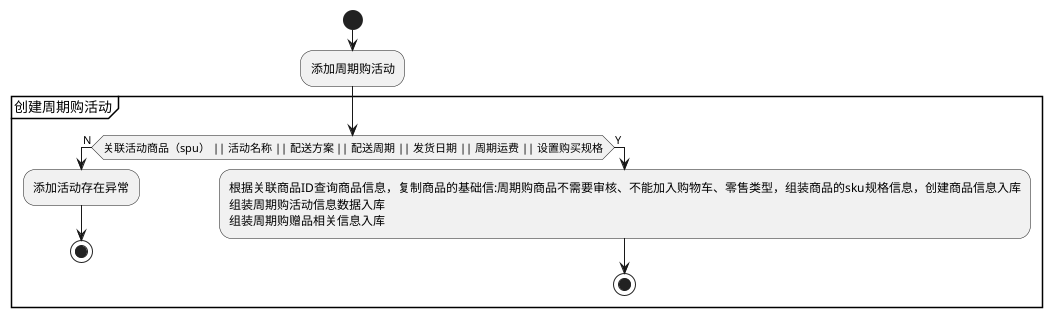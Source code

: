 @startuml
start
:添加周期购活动;
partition 创建周期购活动 {
    if(关联活动商品（spu） || 活动名称 || 配送方案 || 配送周期 || 发货日期 || 周期运费 || 设置购买规格) then(N)
     :添加活动存在异常;
     stop
    else(Y)
      :根据关联商品ID查询商品信息，复制商品的基础信:周期购商品不需要审核、不能加入购物车、零售类型，组装商品的sku规格信息，创建商品信息入库
      组装周期购活动信息数据入库
      组装周期购赠品相关信息入库;
stop
@enduml
